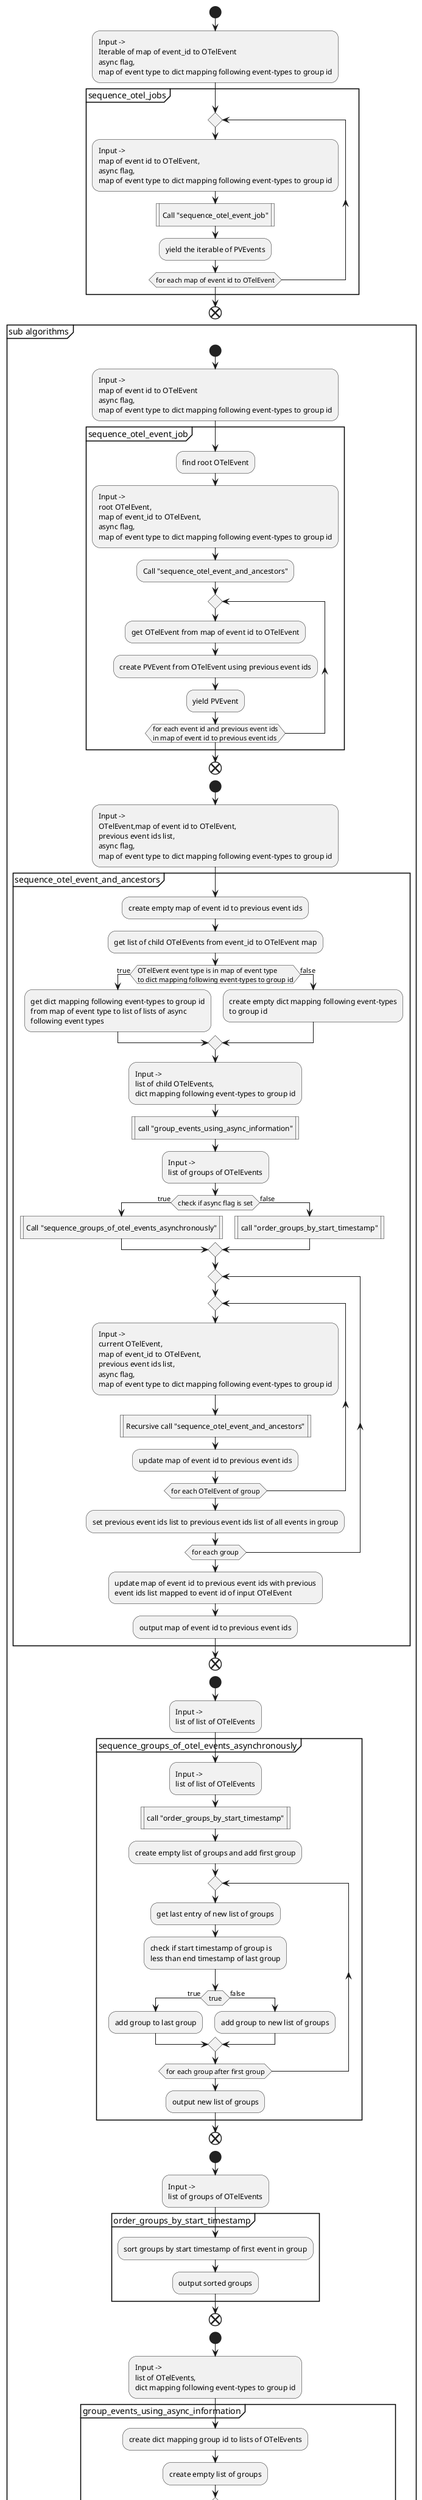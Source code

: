 @startuml
    start
    :Input ->\nIterable of map of event_id to OTelEvent\nasync flag,\nmap of event type to dict mapping following event-types to group id;
    partition "sequence_otel_jobs" {
        repeat
            :Input ->\nmap of event id to OTelEvent,\nasync flag,\nmap of event type to dict mapping following event-types to group id;
            :Call "sequence_otel_event_job"|
            :yield the iterable of PVEvents;
        repeat while (for each map of event id to OTelEvent)
    }
    end
    partition "sub algorithms" {
        start
        :Input ->\nmap of event id to OTelEvent\nasync flag,\nmap of event type to dict mapping following event-types to group id;
        group "sequence_otel_event_job"
            :find root OTelEvent;
            :Input ->\nroot OTelEvent,\nmap of event_id to OTelEvent,\nasync flag,\nmap of event type to dict mapping following event-types to group id;
            :Call "sequence_otel_event_and_ancestors";
            repeat
                :get OTelEvent from map of event id to OTelEvent;
                :create PVEvent from OTelEvent using previous event ids;
                :yield PVEvent;
            repeat while (for each event id and previous event ids\nin map of event id to previous event ids)
        end group
        end
        start
        :Input ->\nOTelEvent,map of event id to OTelEvent,\nprevious event ids list,\nasync flag,\nmap of event type to dict mapping following event-types to group id;
        group "sequence_otel_event_and_ancestors"
            :create empty map of event id to previous event ids;
            :get list of child OTelEvents from event_id to OTelEvent map;
            if (OTelEvent event type is in map of event type\nto dict mapping following event-types to group id) then (true)
                :get dict mapping following event-types to group id\nfrom map of event type to list of lists of async\nfollowing event types;
            else (false)
                :create empty dict mapping following event-types\nto group id;
            endif
            :Input ->\nlist of child OTelEvents,\ndict mapping following event-types to group id;
            :call "group_events_using_async_information"|
            :Input ->\nlist of groups of OTelEvents;
            if (check if async flag is set) then (true) 
                :Call "sequence_groups_of_otel_events_asynchronously"|
            else (false)
                :call "order_groups_by_start_timestamp"|
            endif
            repeat
                repeat
                    :Input ->\ncurrent OTelEvent,\nmap of event_id to OTelEvent,\nprevious event ids list,\nasync flag,\nmap of event type to dict mapping following event-types to group id;
                    :Recursive call "sequence_otel_event_and_ancestors"|
                    :update map of event id to previous event ids;
                repeat while (for each OTelEvent of group)
                :set previous event ids list to previous event ids list of all events in group;
            repeat while (for each group)
            :update map of event id to previous event ids with previous\nevent ids list mapped to event id of input OTelEvent;
            :output map of event id to previous event ids;
        end group
        end
        start
        :Input ->\nlist of list of OTelEvents;
        group "sequence_groups_of_otel_events_asynchronously"
            :Input ->\nlist of list of OTelEvents;
            :call "order_groups_by_start_timestamp"|
            :create empty list of groups and add first group;
            repeat
                :get last entry of new list of groups;
                :check if start timestamp of group is\nless than end timestamp of last group;
                if (true) then (true)
                    :add group to last group;
                else (false)
                    :add group to new list of groups;
                endif
            repeat while (for each group after first group)
            :output new list of groups;
        end group
        end
        start
        :Input ->\nlist of groups of OTelEvents;
        group "order_groups_by_start_timestamp"
            :sort groups by start timestamp of first event in group;
            :output sorted groups;
        end group
        end
        start
        :Input ->\nlist of OTelEvents,\ndict mapping following event-types to group id;
        group "group_events_using_async_information"
            :create dict mapping group id to lists of OTelEvents;
            :create empty list of groups;
            repeat
                if (OTelEvent event type is in dict mapping\nfollowing event-types to group id) then (true)
                    :add OTelEvent to group;
                else (false)
                    :add otel event as a group to list of groups;
                endif
            repeat while (for each event in list of OTelEvents)
            :update list of groups with each group of OTelEvents\nfrom dict mapping group id to lists of OTelEvents;
        end group
        end
    }
@enduml